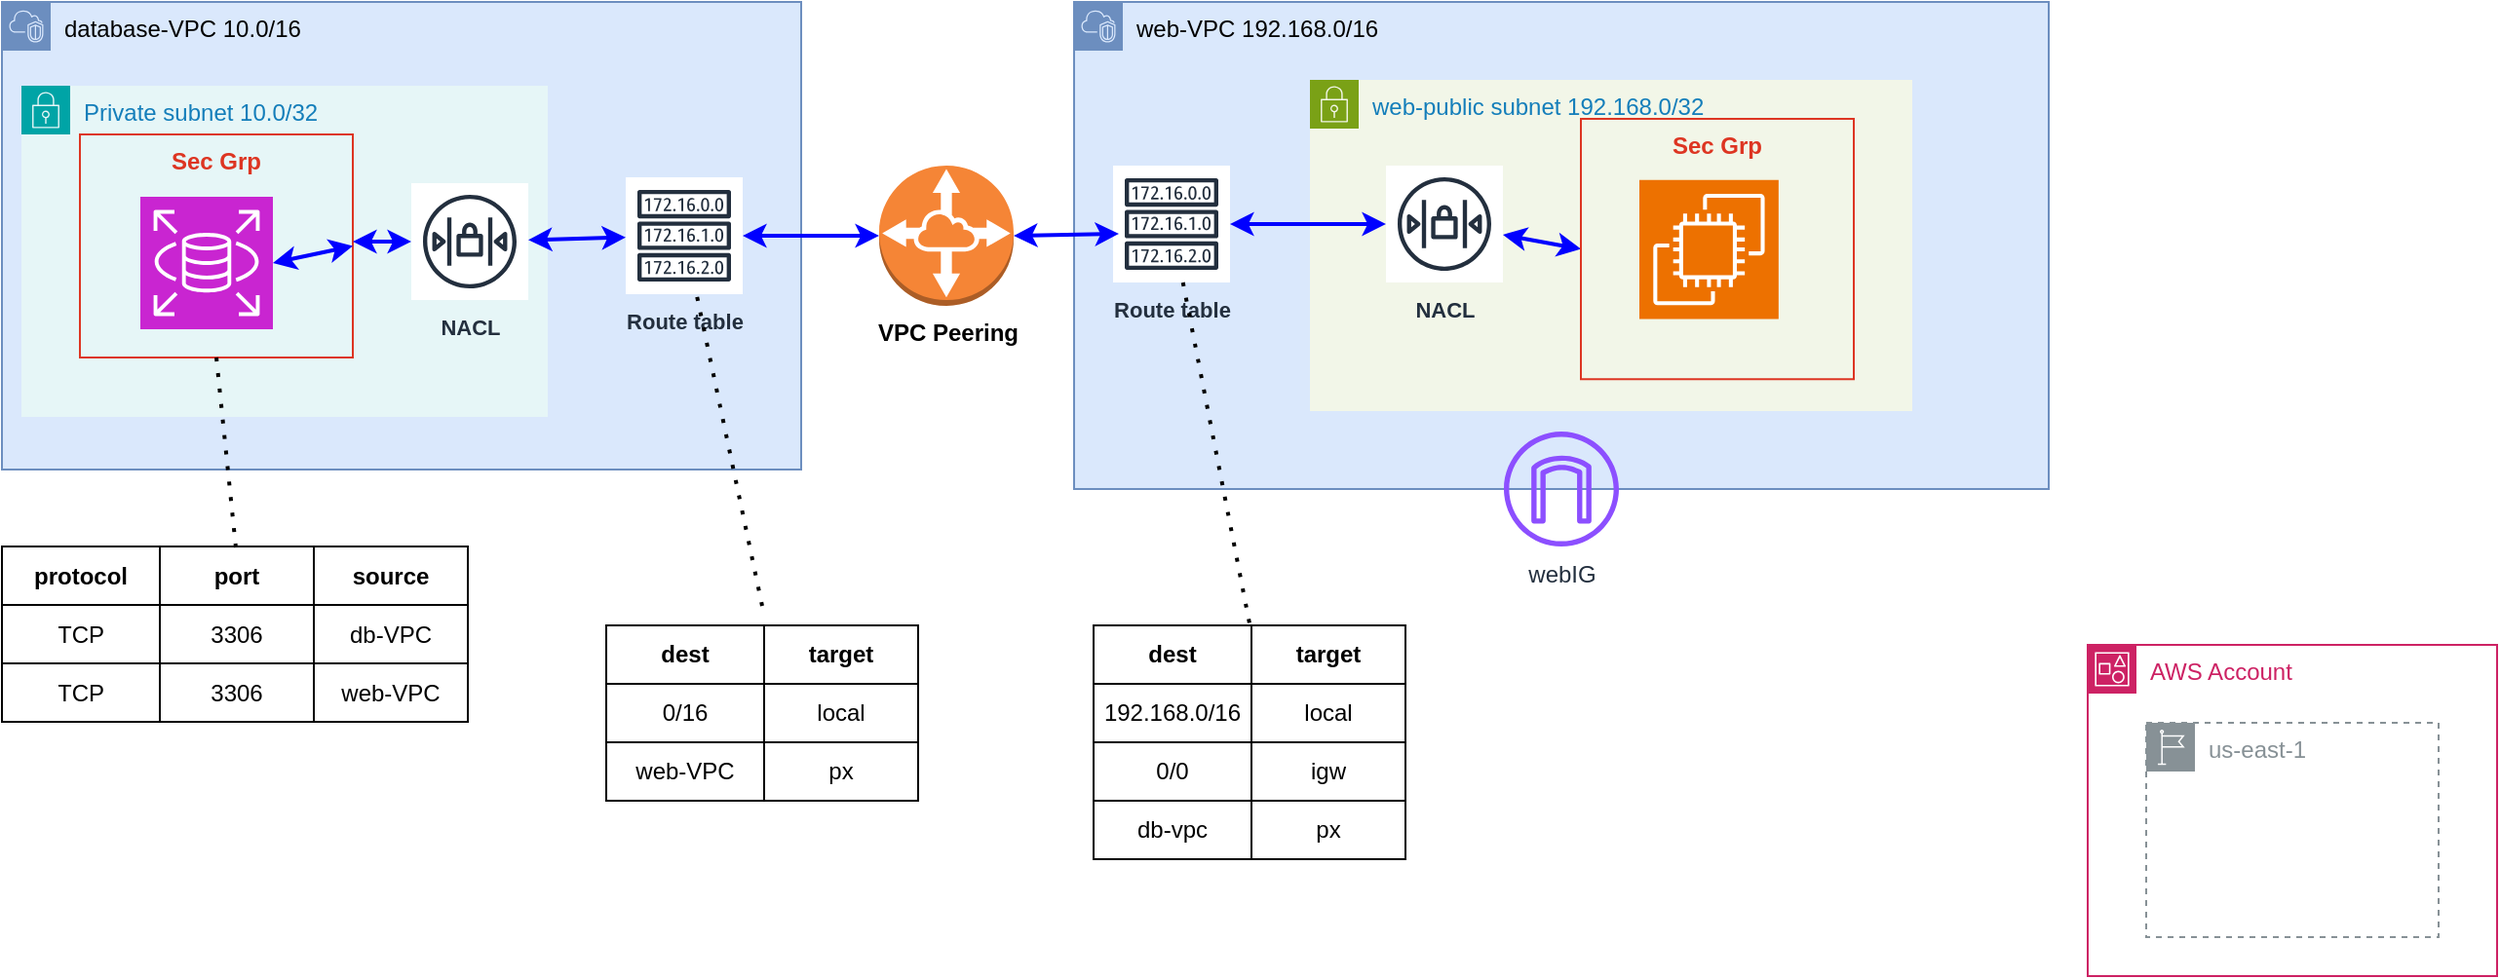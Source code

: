 <mxfile version="24.7.10">
  <diagram name="Page-1" id="TTnzmymZZA8i74cx_Ia1">
    <mxGraphModel dx="1420" dy="724" grid="1" gridSize="10" guides="1" tooltips="1" connect="1" arrows="1" fold="1" page="1" pageScale="1" pageWidth="1400" pageHeight="850" math="0" shadow="0">
      <root>
        <mxCell id="0" />
        <mxCell id="1" parent="0" />
        <mxCell id="GJluIf4d9Ag8FZTMnnoc-1" value="database-VPC 10.0/16" style="points=[[0,0],[0.25,0],[0.5,0],[0.75,0],[1,0],[1,0.25],[1,0.5],[1,0.75],[1,1],[0.75,1],[0.5,1],[0.25,1],[0,1],[0,0.75],[0,0.5],[0,0.25]];outlineConnect=0;html=1;whiteSpace=wrap;fontSize=12;fontStyle=0;container=1;pointerEvents=0;collapsible=0;recursiveResize=0;shape=mxgraph.aws4.group;grIcon=mxgraph.aws4.group_vpc2;strokeColor=#6c8ebf;fillColor=#dae8fc;verticalAlign=top;align=left;spacingLeft=30;dashed=0;" vertex="1" parent="1">
          <mxGeometry x="80" y="160" width="410" height="240" as="geometry" />
        </mxCell>
        <mxCell id="GJluIf4d9Ag8FZTMnnoc-2" value="Private subnet 10.0/32" style="points=[[0,0],[0.25,0],[0.5,0],[0.75,0],[1,0],[1,0.25],[1,0.5],[1,0.75],[1,1],[0.75,1],[0.5,1],[0.25,1],[0,1],[0,0.75],[0,0.5],[0,0.25]];outlineConnect=0;gradientColor=none;html=1;whiteSpace=wrap;fontSize=12;fontStyle=0;container=1;pointerEvents=0;collapsible=0;recursiveResize=0;shape=mxgraph.aws4.group;grIcon=mxgraph.aws4.group_security_group;grStroke=0;strokeColor=#00A4A6;fillColor=#E6F6F7;verticalAlign=top;align=left;spacingLeft=30;fontColor=#147EBA;dashed=0;movable=1;resizable=1;rotatable=1;deletable=1;editable=1;locked=0;connectable=1;" vertex="1" parent="GJluIf4d9Ag8FZTMnnoc-1">
          <mxGeometry x="10" y="43" width="270" height="170" as="geometry" />
        </mxCell>
        <mxCell id="GJluIf4d9Ag8FZTMnnoc-3" value="&lt;b style=&quot;font-size: 11px;&quot;&gt;NACL&lt;/b&gt;" style="sketch=0;outlineConnect=0;fontColor=#232F3E;gradientColor=none;strokeColor=#232F3E;fillColor=#ffffff;dashed=0;verticalLabelPosition=bottom;verticalAlign=top;align=center;html=1;fontSize=12;fontStyle=0;aspect=fixed;shape=mxgraph.aws4.resourceIcon;resIcon=mxgraph.aws4.network_access_control_list;" vertex="1" parent="GJluIf4d9Ag8FZTMnnoc-2">
          <mxGeometry x="200" y="50" width="60" height="60" as="geometry" />
        </mxCell>
        <mxCell id="GJluIf4d9Ag8FZTMnnoc-4" value="" style="group" vertex="1" connectable="0" parent="GJluIf4d9Ag8FZTMnnoc-2">
          <mxGeometry x="30" y="25" width="140" height="114.5" as="geometry" />
        </mxCell>
        <mxCell id="GJluIf4d9Ag8FZTMnnoc-5" value="&lt;b&gt;Sec Grp&lt;/b&gt;" style="fillColor=none;strokeColor=#DD3522;verticalAlign=top;fontStyle=0;fontColor=#DD3522;whiteSpace=wrap;html=1;" vertex="1" parent="GJluIf4d9Ag8FZTMnnoc-4">
          <mxGeometry width="140" height="114.5" as="geometry" />
        </mxCell>
        <mxCell id="GJluIf4d9Ag8FZTMnnoc-30" value="" style="sketch=0;points=[[0,0,0],[0.25,0,0],[0.5,0,0],[0.75,0,0],[1,0,0],[0,1,0],[0.25,1,0],[0.5,1,0],[0.75,1,0],[1,1,0],[0,0.25,0],[0,0.5,0],[0,0.75,0],[1,0.25,0],[1,0.5,0],[1,0.75,0]];outlineConnect=0;fontColor=#232F3E;fillColor=#C925D1;strokeColor=#ffffff;dashed=0;verticalLabelPosition=bottom;verticalAlign=top;align=center;html=1;fontSize=12;fontStyle=0;aspect=fixed;shape=mxgraph.aws4.resourceIcon;resIcon=mxgraph.aws4.rds;" vertex="1" parent="GJluIf4d9Ag8FZTMnnoc-4">
          <mxGeometry x="31" y="32" width="68" height="68" as="geometry" />
        </mxCell>
        <mxCell id="GJluIf4d9Ag8FZTMnnoc-34" value="" style="endArrow=classic;startArrow=classic;html=1;rounded=0;strokeWidth=2;strokeColor=#0000FF;endFill=1;exitX=1;exitY=0.5;exitDx=0;exitDy=0;exitPerimeter=0;entryX=1;entryY=0.5;entryDx=0;entryDy=0;" edge="1" parent="GJluIf4d9Ag8FZTMnnoc-4" source="GJluIf4d9Ag8FZTMnnoc-30" target="GJluIf4d9Ag8FZTMnnoc-5">
          <mxGeometry width="50" height="50" relative="1" as="geometry">
            <mxPoint x="104" y="75" as="sourcePoint" />
            <mxPoint x="134" y="70" as="targetPoint" />
          </mxGeometry>
        </mxCell>
        <mxCell id="GJluIf4d9Ag8FZTMnnoc-7" value="&lt;b&gt;&lt;font style=&quot;font-size: 11px;&quot;&gt;Route table&lt;/font&gt;&lt;/b&gt;" style="sketch=0;outlineConnect=0;fontColor=#232F3E;gradientColor=none;strokeColor=#232F3E;fillColor=#ffffff;dashed=0;verticalLabelPosition=bottom;verticalAlign=top;align=center;html=1;fontSize=12;fontStyle=0;aspect=fixed;shape=mxgraph.aws4.resourceIcon;resIcon=mxgraph.aws4.route_table;" vertex="1" parent="GJluIf4d9Ag8FZTMnnoc-1">
          <mxGeometry x="320" y="90" width="60" height="60" as="geometry" />
        </mxCell>
        <mxCell id="GJluIf4d9Ag8FZTMnnoc-8" value="" style="endArrow=classic;startArrow=classic;html=1;rounded=0;strokeWidth=2;strokeColor=#0000FF;endFill=1;" edge="1" parent="GJluIf4d9Ag8FZTMnnoc-1" source="GJluIf4d9Ag8FZTMnnoc-3" target="GJluIf4d9Ag8FZTMnnoc-7">
          <mxGeometry width="50" height="50" relative="1" as="geometry">
            <mxPoint x="960" y="114" as="sourcePoint" />
            <mxPoint x="870" y="114" as="targetPoint" />
          </mxGeometry>
        </mxCell>
        <mxCell id="GJluIf4d9Ag8FZTMnnoc-9" value="" style="endArrow=classic;startArrow=classic;html=1;rounded=0;strokeWidth=2;strokeColor=#0000FF;endFill=1;" edge="1" parent="GJluIf4d9Ag8FZTMnnoc-1" target="GJluIf4d9Ag8FZTMnnoc-3">
          <mxGeometry width="50" height="50" relative="1" as="geometry">
            <mxPoint x="180" y="123" as="sourcePoint" />
            <mxPoint x="240" y="133" as="targetPoint" />
          </mxGeometry>
        </mxCell>
        <mxCell id="GJluIf4d9Ag8FZTMnnoc-10" value="web-VPC 192.168.0/16" style="points=[[0,0],[0.25,0],[0.5,0],[0.75,0],[1,0],[1,0.25],[1,0.5],[1,0.75],[1,1],[0.75,1],[0.5,1],[0.25,1],[0,1],[0,0.75],[0,0.5],[0,0.25]];outlineConnect=0;html=1;whiteSpace=wrap;fontSize=12;fontStyle=0;container=1;pointerEvents=0;collapsible=0;recursiveResize=0;shape=mxgraph.aws4.group;grIcon=mxgraph.aws4.group_vpc2;strokeColor=#6c8ebf;fillColor=#dae8fc;verticalAlign=top;align=left;spacingLeft=30;dashed=0;" vertex="1" parent="1">
          <mxGeometry x="630" y="160" width="500" height="250" as="geometry" />
        </mxCell>
        <mxCell id="GJluIf4d9Ag8FZTMnnoc-46" value="&lt;span style=&quot;color: rgb(20, 126, 186);&quot;&gt;web-public subnet 192.168.0/32&lt;/span&gt;" style="points=[[0,0],[0.25,0],[0.5,0],[0.75,0],[1,0],[1,0.25],[1,0.5],[1,0.75],[1,1],[0.75,1],[0.5,1],[0.25,1],[0,1],[0,0.75],[0,0.5],[0,0.25]];outlineConnect=0;gradientColor=none;html=1;whiteSpace=wrap;fontSize=12;fontStyle=0;container=1;pointerEvents=0;collapsible=0;recursiveResize=0;shape=mxgraph.aws4.group;grIcon=mxgraph.aws4.group_security_group;grStroke=0;strokeColor=#7AA116;fillColor=#F2F6E8;verticalAlign=top;align=left;spacingLeft=30;fontColor=#248814;dashed=0;" vertex="1" parent="GJluIf4d9Ag8FZTMnnoc-10">
          <mxGeometry x="121" y="40" width="309" height="170" as="geometry" />
        </mxCell>
        <mxCell id="GJluIf4d9Ag8FZTMnnoc-11" value="&lt;b&gt;&lt;font style=&quot;font-size: 11px;&quot;&gt;Route table&lt;/font&gt;&lt;/b&gt;" style="sketch=0;outlineConnect=0;fontColor=#232F3E;gradientColor=none;strokeColor=#232F3E;fillColor=#ffffff;dashed=0;verticalLabelPosition=bottom;verticalAlign=top;align=center;html=1;fontSize=12;fontStyle=0;aspect=fixed;shape=mxgraph.aws4.resourceIcon;resIcon=mxgraph.aws4.route_table;" vertex="1" parent="GJluIf4d9Ag8FZTMnnoc-10">
          <mxGeometry x="20" y="84" width="60" height="60" as="geometry" />
        </mxCell>
        <mxCell id="GJluIf4d9Ag8FZTMnnoc-18" value="" style="endArrow=classic;startArrow=classic;html=1;rounded=0;strokeWidth=2;strokeColor=#0000FF;endFill=1;" edge="1" parent="GJluIf4d9Ag8FZTMnnoc-10" source="GJluIf4d9Ag8FZTMnnoc-13" target="GJluIf4d9Ag8FZTMnnoc-11">
          <mxGeometry width="50" height="50" relative="1" as="geometry">
            <mxPoint x="53" y="164" as="sourcePoint" />
            <mxPoint x="-111" y="165" as="targetPoint" />
          </mxGeometry>
        </mxCell>
        <mxCell id="GJluIf4d9Ag8FZTMnnoc-13" value="&lt;b style=&quot;font-size: 11px;&quot;&gt;NACL&lt;/b&gt;" style="sketch=0;outlineConnect=0;fontColor=#232F3E;gradientColor=none;strokeColor=#232F3E;fillColor=#ffffff;dashed=0;verticalLabelPosition=bottom;verticalAlign=top;align=center;html=1;fontSize=12;fontStyle=0;aspect=fixed;shape=mxgraph.aws4.resourceIcon;resIcon=mxgraph.aws4.network_access_control_list;" vertex="1" parent="GJluIf4d9Ag8FZTMnnoc-10">
          <mxGeometry x="160" y="84" width="60" height="60" as="geometry" />
        </mxCell>
        <mxCell id="GJluIf4d9Ag8FZTMnnoc-14" value="" style="group" vertex="1" connectable="0" parent="GJluIf4d9Ag8FZTMnnoc-10">
          <mxGeometry x="260" y="52.75" width="140" height="147.25" as="geometry" />
        </mxCell>
        <mxCell id="GJluIf4d9Ag8FZTMnnoc-16" value="" style="sketch=0;points=[[0,0,0],[0.25,0,0],[0.5,0,0],[0.75,0,0],[1,0,0],[0,1,0],[0.25,1,0],[0.5,1,0],[0.75,1,0],[1,1,0],[0,0.25,0],[0,0.5,0],[0,0.75,0],[1,0.25,0],[1,0.5,0],[1,0.75,0]];outlineConnect=0;fontColor=#232F3E;fillColor=#ED7100;strokeColor=#ffffff;dashed=0;verticalLabelPosition=bottom;verticalAlign=top;align=center;html=1;fontSize=12;fontStyle=0;aspect=fixed;shape=mxgraph.aws4.resourceIcon;resIcon=mxgraph.aws4.ec2;" vertex="1" parent="GJluIf4d9Ag8FZTMnnoc-14">
          <mxGeometry x="30" y="38.58" width="71.42" height="71.42" as="geometry" />
        </mxCell>
        <mxCell id="GJluIf4d9Ag8FZTMnnoc-17" value="" style="endArrow=classic;startArrow=classic;html=1;rounded=0;strokeWidth=2;strokeColor=#0000FF;endFill=1;exitX=0;exitY=0.5;exitDx=0;exitDy=0;" edge="1" parent="GJluIf4d9Ag8FZTMnnoc-10" source="GJluIf4d9Ag8FZTMnnoc-15" target="GJluIf4d9Ag8FZTMnnoc-13">
          <mxGeometry width="50" height="50" relative="1" as="geometry">
            <mxPoint x="171" y="180" as="sourcePoint" />
            <mxPoint x="101" y="180" as="targetPoint" />
          </mxGeometry>
        </mxCell>
        <mxCell id="GJluIf4d9Ag8FZTMnnoc-15" value="&lt;b&gt;Sec Grp&lt;/b&gt;" style="fillColor=none;strokeColor=#DD3522;verticalAlign=top;fontStyle=0;fontColor=#DD3522;whiteSpace=wrap;html=1;" vertex="1" parent="GJluIf4d9Ag8FZTMnnoc-10">
          <mxGeometry x="260" y="60" width="140" height="133.63" as="geometry" />
        </mxCell>
        <mxCell id="GJluIf4d9Ag8FZTMnnoc-19" value="&lt;b&gt;VPC Peering&lt;/b&gt;" style="outlineConnect=0;dashed=0;verticalLabelPosition=bottom;verticalAlign=top;align=center;html=1;shape=mxgraph.aws3.vpc_peering;fillColor=#F58536;gradientColor=none;" vertex="1" parent="1">
          <mxGeometry x="530" y="244" width="69" height="72" as="geometry" />
        </mxCell>
        <mxCell id="GJluIf4d9Ag8FZTMnnoc-20" value="" style="endArrow=classic;startArrow=classic;html=1;rounded=0;strokeWidth=2;strokeColor=#0000FF;entryX=0;entryY=0.5;entryDx=0;entryDy=0;entryPerimeter=0;endFill=1;" edge="1" parent="1" source="GJluIf4d9Ag8FZTMnnoc-7" target="GJluIf4d9Ag8FZTMnnoc-19">
          <mxGeometry width="50" height="50" relative="1" as="geometry">
            <mxPoint x="670" y="480" as="sourcePoint" />
            <mxPoint x="720" y="430" as="targetPoint" />
          </mxGeometry>
        </mxCell>
        <mxCell id="GJluIf4d9Ag8FZTMnnoc-21" value="" style="endArrow=classic;startArrow=classic;html=1;rounded=0;strokeWidth=2;strokeColor=#0000FF;entryX=1;entryY=0.5;entryDx=0;entryDy=0;entryPerimeter=0;endFill=1;exitX=0.05;exitY=0.583;exitDx=0;exitDy=0;exitPerimeter=0;" edge="1" parent="1" source="GJluIf4d9Ag8FZTMnnoc-11" target="GJluIf4d9Ag8FZTMnnoc-19">
          <mxGeometry width="50" height="50" relative="1" as="geometry">
            <mxPoint x="500" y="410" as="sourcePoint" />
            <mxPoint x="660" y="406" as="targetPoint" />
          </mxGeometry>
        </mxCell>
        <mxCell id="GJluIf4d9Ag8FZTMnnoc-22" value="AWS Account" style="points=[[0,0],[0.25,0],[0.5,0],[0.75,0],[1,0],[1,0.25],[1,0.5],[1,0.75],[1,1],[0.75,1],[0.5,1],[0.25,1],[0,1],[0,0.75],[0,0.5],[0,0.25]];outlineConnect=0;gradientColor=none;html=1;whiteSpace=wrap;fontSize=12;fontStyle=0;container=1;pointerEvents=0;collapsible=0;recursiveResize=0;shape=mxgraph.aws4.group;grIcon=mxgraph.aws4.group_account;strokeColor=#CD2264;fillColor=none;verticalAlign=top;align=left;spacingLeft=30;fontColor=#CD2264;dashed=0;" vertex="1" parent="1">
          <mxGeometry x="1150" y="490" width="210" height="170" as="geometry" />
        </mxCell>
        <mxCell id="GJluIf4d9Ag8FZTMnnoc-23" value="us-east-1" style="sketch=0;outlineConnect=0;gradientColor=none;html=1;whiteSpace=wrap;fontSize=12;fontStyle=0;shape=mxgraph.aws4.group;grIcon=mxgraph.aws4.group_region;strokeColor=#879196;fillColor=none;verticalAlign=top;align=left;spacingLeft=30;fontColor=#879196;dashed=1;" vertex="1" parent="GJluIf4d9Ag8FZTMnnoc-22">
          <mxGeometry x="30" y="40" width="150" height="110" as="geometry" />
        </mxCell>
        <mxCell id="GJluIf4d9Ag8FZTMnnoc-32" value="webIG" style="sketch=0;outlineConnect=0;fontColor=#232F3E;gradientColor=none;fillColor=#8C4FFF;strokeColor=none;dashed=0;verticalLabelPosition=bottom;verticalAlign=top;align=center;html=1;fontSize=12;fontStyle=0;aspect=fixed;pointerEvents=1;shape=mxgraph.aws4.internet_gateway;" vertex="1" parent="1">
          <mxGeometry x="850.5" y="380.5" width="59" height="59" as="geometry" />
        </mxCell>
        <mxCell id="GJluIf4d9Ag8FZTMnnoc-60" value="" style="shape=table;startSize=0;container=1;collapsible=0;childLayout=tableLayout;" vertex="1" parent="1">
          <mxGeometry x="640" y="480" width="160" height="120" as="geometry" />
        </mxCell>
        <mxCell id="GJluIf4d9Ag8FZTMnnoc-61" value="" style="shape=tableRow;horizontal=0;startSize=0;swimlaneHead=0;swimlaneBody=0;strokeColor=inherit;top=0;left=0;bottom=0;right=0;collapsible=0;dropTarget=0;fillColor=none;points=[[0,0.5],[1,0.5]];portConstraint=eastwest;" vertex="1" parent="GJluIf4d9Ag8FZTMnnoc-60">
          <mxGeometry width="160" height="30" as="geometry" />
        </mxCell>
        <mxCell id="GJluIf4d9Ag8FZTMnnoc-62" value="&lt;b&gt;dest&lt;/b&gt;" style="shape=partialRectangle;html=1;whiteSpace=wrap;connectable=0;strokeColor=inherit;overflow=hidden;fillColor=none;top=0;left=0;bottom=0;right=0;pointerEvents=1;" vertex="1" parent="GJluIf4d9Ag8FZTMnnoc-61">
          <mxGeometry width="81" height="30" as="geometry">
            <mxRectangle width="81" height="30" as="alternateBounds" />
          </mxGeometry>
        </mxCell>
        <mxCell id="GJluIf4d9Ag8FZTMnnoc-63" value="&lt;b&gt;target&lt;/b&gt;" style="shape=partialRectangle;html=1;whiteSpace=wrap;connectable=0;strokeColor=inherit;overflow=hidden;fillColor=none;top=0;left=0;bottom=0;right=0;pointerEvents=1;" vertex="1" parent="GJluIf4d9Ag8FZTMnnoc-61">
          <mxGeometry x="81" width="79" height="30" as="geometry">
            <mxRectangle width="79" height="30" as="alternateBounds" />
          </mxGeometry>
        </mxCell>
        <mxCell id="GJluIf4d9Ag8FZTMnnoc-64" value="" style="shape=tableRow;horizontal=0;startSize=0;swimlaneHead=0;swimlaneBody=0;strokeColor=inherit;top=0;left=0;bottom=0;right=0;collapsible=0;dropTarget=0;fillColor=none;points=[[0,0.5],[1,0.5]];portConstraint=eastwest;" vertex="1" parent="GJluIf4d9Ag8FZTMnnoc-60">
          <mxGeometry y="30" width="160" height="30" as="geometry" />
        </mxCell>
        <mxCell id="GJluIf4d9Ag8FZTMnnoc-65" value="192.168.0/16" style="shape=partialRectangle;html=1;whiteSpace=wrap;connectable=0;strokeColor=inherit;overflow=hidden;fillColor=none;top=0;left=0;bottom=0;right=0;pointerEvents=1;" vertex="1" parent="GJluIf4d9Ag8FZTMnnoc-64">
          <mxGeometry width="81" height="30" as="geometry">
            <mxRectangle width="81" height="30" as="alternateBounds" />
          </mxGeometry>
        </mxCell>
        <mxCell id="GJluIf4d9Ag8FZTMnnoc-66" value="local" style="shape=partialRectangle;html=1;whiteSpace=wrap;connectable=0;strokeColor=inherit;overflow=hidden;fillColor=none;top=0;left=0;bottom=0;right=0;pointerEvents=1;" vertex="1" parent="GJluIf4d9Ag8FZTMnnoc-64">
          <mxGeometry x="81" width="79" height="30" as="geometry">
            <mxRectangle width="79" height="30" as="alternateBounds" />
          </mxGeometry>
        </mxCell>
        <mxCell id="GJluIf4d9Ag8FZTMnnoc-67" value="" style="shape=tableRow;horizontal=0;startSize=0;swimlaneHead=0;swimlaneBody=0;strokeColor=inherit;top=0;left=0;bottom=0;right=0;collapsible=0;dropTarget=0;fillColor=none;points=[[0,0.5],[1,0.5]];portConstraint=eastwest;" vertex="1" parent="GJluIf4d9Ag8FZTMnnoc-60">
          <mxGeometry y="60" width="160" height="30" as="geometry" />
        </mxCell>
        <mxCell id="GJluIf4d9Ag8FZTMnnoc-68" value="0/0" style="shape=partialRectangle;html=1;whiteSpace=wrap;connectable=0;strokeColor=inherit;overflow=hidden;fillColor=none;top=0;left=0;bottom=0;right=0;pointerEvents=1;" vertex="1" parent="GJluIf4d9Ag8FZTMnnoc-67">
          <mxGeometry width="81" height="30" as="geometry">
            <mxRectangle width="81" height="30" as="alternateBounds" />
          </mxGeometry>
        </mxCell>
        <mxCell id="GJluIf4d9Ag8FZTMnnoc-69" value="igw" style="shape=partialRectangle;html=1;whiteSpace=wrap;connectable=0;strokeColor=inherit;overflow=hidden;fillColor=none;top=0;left=0;bottom=0;right=0;pointerEvents=1;" vertex="1" parent="GJluIf4d9Ag8FZTMnnoc-67">
          <mxGeometry x="81" width="79" height="30" as="geometry">
            <mxRectangle width="79" height="30" as="alternateBounds" />
          </mxGeometry>
        </mxCell>
        <mxCell id="GJluIf4d9Ag8FZTMnnoc-70" value="" style="shape=tableRow;horizontal=0;startSize=0;swimlaneHead=0;swimlaneBody=0;strokeColor=inherit;top=0;left=0;bottom=0;right=0;collapsible=0;dropTarget=0;fillColor=none;points=[[0,0.5],[1,0.5]];portConstraint=eastwest;" vertex="1" parent="GJluIf4d9Ag8FZTMnnoc-60">
          <mxGeometry y="90" width="160" height="30" as="geometry" />
        </mxCell>
        <mxCell id="GJluIf4d9Ag8FZTMnnoc-71" value="db-vpc" style="shape=partialRectangle;html=1;whiteSpace=wrap;connectable=0;strokeColor=inherit;overflow=hidden;fillColor=none;top=0;left=0;bottom=0;right=0;pointerEvents=1;" vertex="1" parent="GJluIf4d9Ag8FZTMnnoc-70">
          <mxGeometry width="81" height="30" as="geometry">
            <mxRectangle width="81" height="30" as="alternateBounds" />
          </mxGeometry>
        </mxCell>
        <mxCell id="GJluIf4d9Ag8FZTMnnoc-72" value="px" style="shape=partialRectangle;html=1;whiteSpace=wrap;connectable=0;strokeColor=inherit;overflow=hidden;fillColor=none;top=0;left=0;bottom=0;right=0;pointerEvents=1;" vertex="1" parent="GJluIf4d9Ag8FZTMnnoc-70">
          <mxGeometry x="81" width="79" height="30" as="geometry">
            <mxRectangle width="79" height="30" as="alternateBounds" />
          </mxGeometry>
        </mxCell>
        <mxCell id="GJluIf4d9Ag8FZTMnnoc-74" value="" style="endArrow=none;dashed=1;html=1;dashPattern=1 3;strokeWidth=2;rounded=0;entryX=0.5;entryY=-0.033;entryDx=0;entryDy=0;entryPerimeter=0;" edge="1" parent="1" source="GJluIf4d9Ag8FZTMnnoc-11" target="GJluIf4d9Ag8FZTMnnoc-61">
          <mxGeometry width="50" height="50" relative="1" as="geometry">
            <mxPoint x="650" y="530" as="sourcePoint" />
            <mxPoint x="700" y="480" as="targetPoint" />
          </mxGeometry>
        </mxCell>
        <mxCell id="GJluIf4d9Ag8FZTMnnoc-75" value="" style="shape=table;startSize=0;container=1;collapsible=0;childLayout=tableLayout;" vertex="1" parent="1">
          <mxGeometry x="390" y="480" width="160" height="90" as="geometry" />
        </mxCell>
        <mxCell id="GJluIf4d9Ag8FZTMnnoc-76" value="" style="shape=tableRow;horizontal=0;startSize=0;swimlaneHead=0;swimlaneBody=0;strokeColor=inherit;top=0;left=0;bottom=0;right=0;collapsible=0;dropTarget=0;fillColor=none;points=[[0,0.5],[1,0.5]];portConstraint=eastwest;" vertex="1" parent="GJluIf4d9Ag8FZTMnnoc-75">
          <mxGeometry width="160" height="30" as="geometry" />
        </mxCell>
        <mxCell id="GJluIf4d9Ag8FZTMnnoc-77" value="&lt;b&gt;dest&lt;/b&gt;" style="shape=partialRectangle;html=1;whiteSpace=wrap;connectable=0;strokeColor=inherit;overflow=hidden;fillColor=none;top=0;left=0;bottom=0;right=0;pointerEvents=1;" vertex="1" parent="GJluIf4d9Ag8FZTMnnoc-76">
          <mxGeometry width="81" height="30" as="geometry">
            <mxRectangle width="81" height="30" as="alternateBounds" />
          </mxGeometry>
        </mxCell>
        <mxCell id="GJluIf4d9Ag8FZTMnnoc-78" value="&lt;b&gt;target&lt;/b&gt;" style="shape=partialRectangle;html=1;whiteSpace=wrap;connectable=0;strokeColor=inherit;overflow=hidden;fillColor=none;top=0;left=0;bottom=0;right=0;pointerEvents=1;" vertex="1" parent="GJluIf4d9Ag8FZTMnnoc-76">
          <mxGeometry x="81" width="79" height="30" as="geometry">
            <mxRectangle width="79" height="30" as="alternateBounds" />
          </mxGeometry>
        </mxCell>
        <mxCell id="GJluIf4d9Ag8FZTMnnoc-79" value="" style="shape=tableRow;horizontal=0;startSize=0;swimlaneHead=0;swimlaneBody=0;strokeColor=inherit;top=0;left=0;bottom=0;right=0;collapsible=0;dropTarget=0;fillColor=none;points=[[0,0.5],[1,0.5]];portConstraint=eastwest;" vertex="1" parent="GJluIf4d9Ag8FZTMnnoc-75">
          <mxGeometry y="30" width="160" height="30" as="geometry" />
        </mxCell>
        <mxCell id="GJluIf4d9Ag8FZTMnnoc-80" value="0/16" style="shape=partialRectangle;html=1;whiteSpace=wrap;connectable=0;strokeColor=inherit;overflow=hidden;fillColor=none;top=0;left=0;bottom=0;right=0;pointerEvents=1;" vertex="1" parent="GJluIf4d9Ag8FZTMnnoc-79">
          <mxGeometry width="81" height="30" as="geometry">
            <mxRectangle width="81" height="30" as="alternateBounds" />
          </mxGeometry>
        </mxCell>
        <mxCell id="GJluIf4d9Ag8FZTMnnoc-81" value="local" style="shape=partialRectangle;html=1;whiteSpace=wrap;connectable=0;strokeColor=inherit;overflow=hidden;fillColor=none;top=0;left=0;bottom=0;right=0;pointerEvents=1;" vertex="1" parent="GJluIf4d9Ag8FZTMnnoc-79">
          <mxGeometry x="81" width="79" height="30" as="geometry">
            <mxRectangle width="79" height="30" as="alternateBounds" />
          </mxGeometry>
        </mxCell>
        <mxCell id="GJluIf4d9Ag8FZTMnnoc-85" value="" style="shape=tableRow;horizontal=0;startSize=0;swimlaneHead=0;swimlaneBody=0;strokeColor=inherit;top=0;left=0;bottom=0;right=0;collapsible=0;dropTarget=0;fillColor=none;points=[[0,0.5],[1,0.5]];portConstraint=eastwest;" vertex="1" parent="GJluIf4d9Ag8FZTMnnoc-75">
          <mxGeometry y="60" width="160" height="30" as="geometry" />
        </mxCell>
        <mxCell id="GJluIf4d9Ag8FZTMnnoc-86" value="web-VPC" style="shape=partialRectangle;html=1;whiteSpace=wrap;connectable=0;strokeColor=inherit;overflow=hidden;fillColor=none;top=0;left=0;bottom=0;right=0;pointerEvents=1;" vertex="1" parent="GJluIf4d9Ag8FZTMnnoc-85">
          <mxGeometry width="81" height="30" as="geometry">
            <mxRectangle width="81" height="30" as="alternateBounds" />
          </mxGeometry>
        </mxCell>
        <mxCell id="GJluIf4d9Ag8FZTMnnoc-87" value="px" style="shape=partialRectangle;html=1;whiteSpace=wrap;connectable=0;strokeColor=inherit;overflow=hidden;fillColor=none;top=0;left=0;bottom=0;right=0;pointerEvents=1;" vertex="1" parent="GJluIf4d9Ag8FZTMnnoc-85">
          <mxGeometry x="81" width="79" height="30" as="geometry">
            <mxRectangle width="79" height="30" as="alternateBounds" />
          </mxGeometry>
        </mxCell>
        <mxCell id="GJluIf4d9Ag8FZTMnnoc-88" value="" style="endArrow=none;dashed=1;html=1;dashPattern=1 3;strokeWidth=2;rounded=0;" edge="1" parent="1" target="GJluIf4d9Ag8FZTMnnoc-7">
          <mxGeometry width="50" height="50" relative="1" as="geometry">
            <mxPoint x="470" y="470" as="sourcePoint" />
            <mxPoint x="700" y="480" as="targetPoint" />
          </mxGeometry>
        </mxCell>
        <mxCell id="GJluIf4d9Ag8FZTMnnoc-89" value="" style="shape=table;startSize=0;container=1;collapsible=0;childLayout=tableLayout;" vertex="1" parent="1">
          <mxGeometry x="80" y="439.5" width="239" height="90" as="geometry" />
        </mxCell>
        <mxCell id="GJluIf4d9Ag8FZTMnnoc-90" value="" style="shape=tableRow;horizontal=0;startSize=0;swimlaneHead=0;swimlaneBody=0;strokeColor=inherit;top=0;left=0;bottom=0;right=0;collapsible=0;dropTarget=0;fillColor=none;points=[[0,0.5],[1,0.5]];portConstraint=eastwest;" vertex="1" parent="GJluIf4d9Ag8FZTMnnoc-89">
          <mxGeometry width="239" height="30" as="geometry" />
        </mxCell>
        <mxCell id="GJluIf4d9Ag8FZTMnnoc-91" value="&lt;b&gt;protocol&lt;/b&gt;" style="shape=partialRectangle;html=1;whiteSpace=wrap;connectable=0;strokeColor=inherit;overflow=hidden;fillColor=none;top=0;left=0;bottom=0;right=0;pointerEvents=1;" vertex="1" parent="GJluIf4d9Ag8FZTMnnoc-90">
          <mxGeometry width="81" height="30" as="geometry">
            <mxRectangle width="81" height="30" as="alternateBounds" />
          </mxGeometry>
        </mxCell>
        <mxCell id="GJluIf4d9Ag8FZTMnnoc-92" value="&lt;b&gt;port&lt;/b&gt;" style="shape=partialRectangle;html=1;whiteSpace=wrap;connectable=0;strokeColor=inherit;overflow=hidden;fillColor=none;top=0;left=0;bottom=0;right=0;pointerEvents=1;" vertex="1" parent="GJluIf4d9Ag8FZTMnnoc-90">
          <mxGeometry x="81" width="79" height="30" as="geometry">
            <mxRectangle width="79" height="30" as="alternateBounds" />
          </mxGeometry>
        </mxCell>
        <mxCell id="GJluIf4d9Ag8FZTMnnoc-99" value="&lt;b&gt;source&lt;/b&gt;" style="shape=partialRectangle;html=1;whiteSpace=wrap;connectable=0;strokeColor=inherit;overflow=hidden;fillColor=none;top=0;left=0;bottom=0;right=0;pointerEvents=1;" vertex="1" parent="GJluIf4d9Ag8FZTMnnoc-90">
          <mxGeometry x="160" width="79" height="30" as="geometry">
            <mxRectangle width="79" height="30" as="alternateBounds" />
          </mxGeometry>
        </mxCell>
        <mxCell id="GJluIf4d9Ag8FZTMnnoc-93" value="" style="shape=tableRow;horizontal=0;startSize=0;swimlaneHead=0;swimlaneBody=0;strokeColor=inherit;top=0;left=0;bottom=0;right=0;collapsible=0;dropTarget=0;fillColor=none;points=[[0,0.5],[1,0.5]];portConstraint=eastwest;" vertex="1" parent="GJluIf4d9Ag8FZTMnnoc-89">
          <mxGeometry y="30" width="239" height="30" as="geometry" />
        </mxCell>
        <mxCell id="GJluIf4d9Ag8FZTMnnoc-94" value="TCP" style="shape=partialRectangle;html=1;whiteSpace=wrap;connectable=0;strokeColor=inherit;overflow=hidden;fillColor=none;top=0;left=0;bottom=0;right=0;pointerEvents=1;" vertex="1" parent="GJluIf4d9Ag8FZTMnnoc-93">
          <mxGeometry width="81" height="30" as="geometry">
            <mxRectangle width="81" height="30" as="alternateBounds" />
          </mxGeometry>
        </mxCell>
        <mxCell id="GJluIf4d9Ag8FZTMnnoc-95" value="3306" style="shape=partialRectangle;html=1;whiteSpace=wrap;connectable=0;strokeColor=inherit;overflow=hidden;fillColor=none;top=0;left=0;bottom=0;right=0;pointerEvents=1;" vertex="1" parent="GJluIf4d9Ag8FZTMnnoc-93">
          <mxGeometry x="81" width="79" height="30" as="geometry">
            <mxRectangle width="79" height="30" as="alternateBounds" />
          </mxGeometry>
        </mxCell>
        <mxCell id="GJluIf4d9Ag8FZTMnnoc-100" value="db-VPC" style="shape=partialRectangle;html=1;whiteSpace=wrap;connectable=0;strokeColor=inherit;overflow=hidden;fillColor=none;top=0;left=0;bottom=0;right=0;pointerEvents=1;" vertex="1" parent="GJluIf4d9Ag8FZTMnnoc-93">
          <mxGeometry x="160" width="79" height="30" as="geometry">
            <mxRectangle width="79" height="30" as="alternateBounds" />
          </mxGeometry>
        </mxCell>
        <mxCell id="GJluIf4d9Ag8FZTMnnoc-96" value="" style="shape=tableRow;horizontal=0;startSize=0;swimlaneHead=0;swimlaneBody=0;strokeColor=inherit;top=0;left=0;bottom=0;right=0;collapsible=0;dropTarget=0;fillColor=none;points=[[0,0.5],[1,0.5]];portConstraint=eastwest;" vertex="1" parent="GJluIf4d9Ag8FZTMnnoc-89">
          <mxGeometry y="60" width="239" height="30" as="geometry" />
        </mxCell>
        <mxCell id="GJluIf4d9Ag8FZTMnnoc-97" value="TCP" style="shape=partialRectangle;html=1;whiteSpace=wrap;connectable=0;strokeColor=inherit;overflow=hidden;fillColor=none;top=0;left=0;bottom=0;right=0;pointerEvents=1;" vertex="1" parent="GJluIf4d9Ag8FZTMnnoc-96">
          <mxGeometry width="81" height="30" as="geometry">
            <mxRectangle width="81" height="30" as="alternateBounds" />
          </mxGeometry>
        </mxCell>
        <mxCell id="GJluIf4d9Ag8FZTMnnoc-98" value="3306" style="shape=partialRectangle;html=1;whiteSpace=wrap;connectable=0;strokeColor=inherit;overflow=hidden;fillColor=none;top=0;left=0;bottom=0;right=0;pointerEvents=1;" vertex="1" parent="GJluIf4d9Ag8FZTMnnoc-96">
          <mxGeometry x="81" width="79" height="30" as="geometry">
            <mxRectangle width="79" height="30" as="alternateBounds" />
          </mxGeometry>
        </mxCell>
        <mxCell id="GJluIf4d9Ag8FZTMnnoc-101" value="web-VPC" style="shape=partialRectangle;html=1;whiteSpace=wrap;connectable=0;strokeColor=inherit;overflow=hidden;fillColor=none;top=0;left=0;bottom=0;right=0;pointerEvents=1;" vertex="1" parent="GJluIf4d9Ag8FZTMnnoc-96">
          <mxGeometry x="160" width="79" height="30" as="geometry">
            <mxRectangle width="79" height="30" as="alternateBounds" />
          </mxGeometry>
        </mxCell>
        <mxCell id="GJluIf4d9Ag8FZTMnnoc-102" value="" style="endArrow=none;dashed=1;html=1;dashPattern=1 3;strokeWidth=2;rounded=0;exitX=0.502;exitY=0.017;exitDx=0;exitDy=0;exitPerimeter=0;entryX=0.5;entryY=1;entryDx=0;entryDy=0;" edge="1" parent="1" source="GJluIf4d9Ag8FZTMnnoc-90" target="GJluIf4d9Ag8FZTMnnoc-5">
          <mxGeometry width="50" height="50" relative="1" as="geometry">
            <mxPoint x="421" y="480" as="sourcePoint" />
            <mxPoint x="387" y="320" as="targetPoint" />
          </mxGeometry>
        </mxCell>
      </root>
    </mxGraphModel>
  </diagram>
</mxfile>
